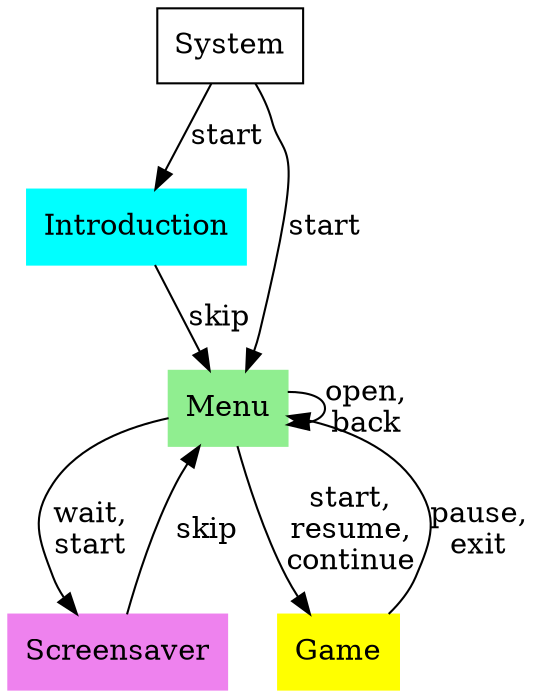 digraph Workflow {

	node[shape = box, style = filled]
	
	subgraph System { label = "System"
		node[fillcolor = white]
		system[label = "System"]
	}
	
	subgraph Titres {
		node[color = cyan]
		introduction[label = "Introduction"]
	}
	
	subgraph Menu {
		node[color = lightgreen]
		menu[label = "Menu"]
	}
	
	/*subgraph Pause {
		node[color = pink]
		pause[label = "Pause"]
	}*/
	
	subgraph Screensaver {
		node[color = violet]
		screensaver[label = "Screensaver"]
	}
	
	subgraph Gameplay {
		node[color = yellow]
		game[label = "Game"]
	}
	
	system -> { introduction -> menu [label = "skip"] } [label = "start"]
	
	menu -> menu[label = "open,\nback"]
	menu -> screensaver [label = "wait,\nstart"]
	screensaver -> menu [label = "skip"]
	
	menu -> game [label = "start,\nresume,\ncontinue"]
	game -> menu [label = "pause,\nexit"]
	/*game -> pause [label = "pause"]
	pause -> menu [label = "exit"]
	pause -> game [label = "resume"]*/
	//{ menu game } -> system [label = "quit"]

}
